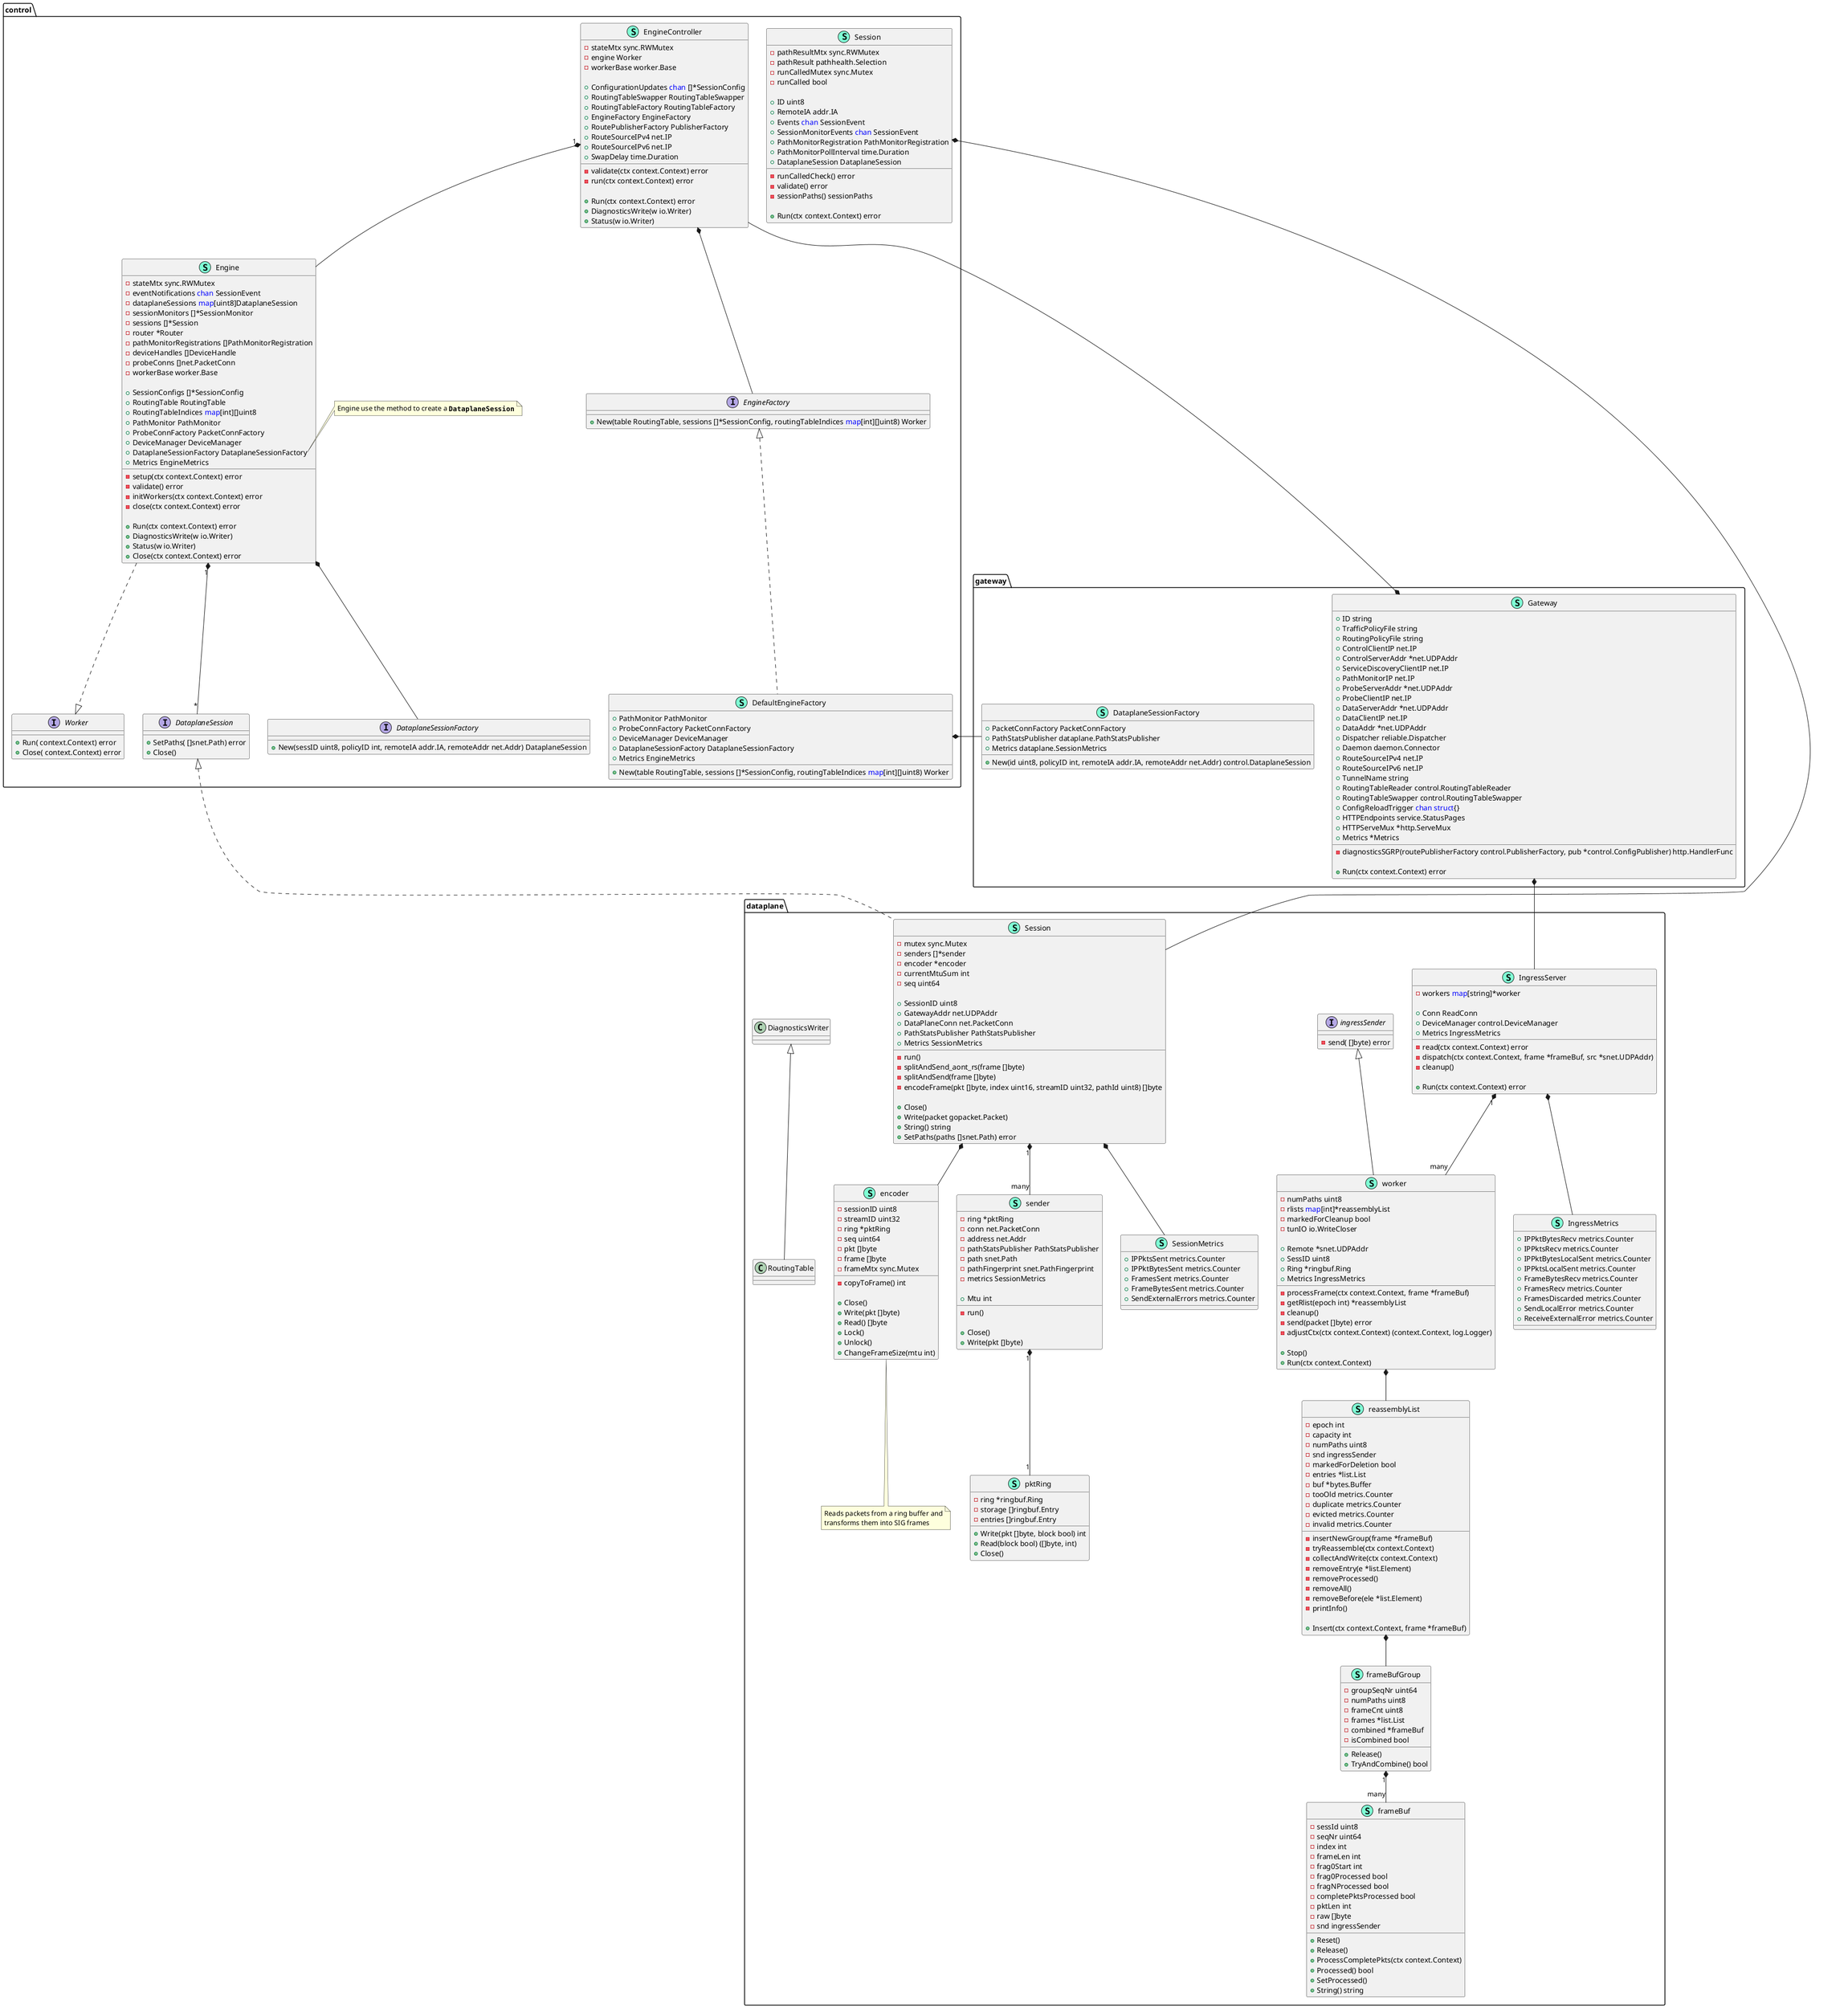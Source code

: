 @startuml gateway

' !include relation.puml

namespace gateway {
    ' interface DataPlaneRunner  {
    '     + StartIngress(scionNetwork *snet.SCIONNetwork, dataAddr *net.UDPAddr, deviceManager control.DeviceManager, metrics *Metrics) error
    '     + NewDataPlaneSessionFactory(scionNetwork *snet.SCIONNetwork, dataClientIP net.IP, metrics *Metrics, reportCollector <font color=blue>interface</font>{}) control.DataplaneSessionFactory
    '     + NewRoutingTableFactory() control.RoutingTableFactory

    ' }
    class DataplaneSessionFactory << (S,Aquamarine) >> {
        + PacketConnFactory PacketConnFactory
        + PathStatsPublisher dataplane.PathStatsPublisher
        + Metrics dataplane.SessionMetrics

        + New(id uint8, policyID int, remoteIA addr.IA, remoteAddr net.Addr) control.DataplaneSession

    }
    class Gateway << (S,Aquamarine) >> {
        + ID string
        + TrafficPolicyFile string
        + RoutingPolicyFile string
        + ControlClientIP net.IP
        + ControlServerAddr *net.UDPAddr
        + ServiceDiscoveryClientIP net.IP
        + PathMonitorIP net.IP
        + ProbeServerAddr *net.UDPAddr
        + ProbeClientIP net.IP
        + DataServerAddr *net.UDPAddr
        + DataClientIP net.IP
        + DataAddr *net.UDPAddr
        + Dispatcher reliable.Dispatcher
        + Daemon daemon.Connector
        + RouteSourceIPv4 net.IP
        + RouteSourceIPv6 net.IP
        + TunnelName string
        + RoutingTableReader control.RoutingTableReader
        + RoutingTableSwapper control.RoutingTableSwapper
        + ConfigReloadTrigger <font color=blue>chan</font> <font color=blue>struct</font>{}
        + HTTPEndpoints service.StatusPages
        + HTTPServeMux *http.ServeMux
        + Metrics *Metrics

        - diagnosticsSGRP(routePublisherFactory control.PublisherFactory, pub *control.ConfigPublisher) http.HandlerFunc

        + Run(ctx context.Context) error

    }
}


namespace control {
    interface DataplaneSession  {
        + SetPaths( []snet.Path) error
        + Close() 

    }
    interface DataplaneSessionFactory  {
        + New(sessID uint8, policyID int, remoteIA addr.IA, remoteAddr net.Addr) DataplaneSession

    }
    class Engine << (S,Aquamarine) >> {
        - stateMtx sync.RWMutex
        - eventNotifications <font color=blue>chan</font> SessionEvent
        - dataplaneSessions <font color=blue>map</font>[uint8]DataplaneSession
        - sessionMonitors []*SessionMonitor
        - sessions []*Session
        - router *Router
        - pathMonitorRegistrations []PathMonitorRegistration
        - deviceHandles []DeviceHandle
        - probeConns []net.PacketConn
        - workerBase worker.Base

        + SessionConfigs []*SessionConfig
        + RoutingTable RoutingTable
        + RoutingTableIndices <font color=blue>map</font>[int][]uint8
        + PathMonitor PathMonitor
        + ProbeConnFactory PacketConnFactory
        + DeviceManager DeviceManager
        + DataplaneSessionFactory DataplaneSessionFactory
        + Metrics EngineMetrics

        - setup(ctx context.Context) error
        - validate() error
        - initWorkers(ctx context.Context) error
        - close(ctx context.Context) error

        + Run(ctx context.Context) error
        + DiagnosticsWrite(w io.Writer) 
        + Status(w io.Writer) 
        + Close(ctx context.Context) error

    }
    note right of Engine::DataplaneSessionFactory
        Engine use the method to create a ""**DataplaneSession**""
    end note
    
    class EngineController << (S,Aquamarine) >> {
        - stateMtx sync.RWMutex
        - engine Worker
        - workerBase worker.Base

        + ConfigurationUpdates <font color=blue>chan</font> []*SessionConfig
        + RoutingTableSwapper RoutingTableSwapper
        + RoutingTableFactory RoutingTableFactory
        + EngineFactory EngineFactory
        + RoutePublisherFactory PublisherFactory
        + RouteSourceIPv4 net.IP
        + RouteSourceIPv6 net.IP
        + SwapDelay time.Duration

        - validate(ctx context.Context) error
        - run(ctx context.Context) error

        + Run(ctx context.Context) error
        + DiagnosticsWrite(w io.Writer) 
        + Status(w io.Writer) 

    }
    interface EngineFactory  {
        + New(table RoutingTable, sessions []*SessionConfig, routingTableIndices <font color=blue>map</font>[int][]uint8) Worker

    }

    class DefaultEngineFactory << (S,Aquamarine) >> {
        + PathMonitor PathMonitor
        + ProbeConnFactory PacketConnFactory
        + DeviceManager DeviceManager
        + DataplaneSessionFactory DataplaneSessionFactory
        + Metrics EngineMetrics

        + New(table RoutingTable, sessions []*SessionConfig, routingTableIndices <font color=blue>map</font>[int][]uint8) Worker

    }
    interface Worker  {
        + Run( context.Context) error
        + Close( context.Context) error

    }
    class Session << (S,Aquamarine) >> {
        - pathResultMtx sync.RWMutex
        - pathResult pathhealth.Selection
        - runCalledMutex sync.Mutex
        - runCalled bool

        + ID uint8
        + RemoteIA addr.IA
        + Events <font color=blue>chan</font> SessionEvent
        + SessionMonitorEvents <font color=blue>chan</font> SessionEvent
        + PathMonitorRegistration PathMonitorRegistration
        + PathMonitorPollInterval time.Duration
        + DataplaneSession DataplaneSession

        - runCalledCheck() error
        - validate() error
        - sessionPaths() sessionPaths

        + Run(ctx context.Context) error

    }

    Engine *-- DataplaneSessionFactory
    EngineController *-- EngineFactory
    EngineController "1" *-- Engine
    Engine "1" *-- "*" DataplaneSession
    Engine ..|> Worker
    EngineFactory <|.. DefaultEngineFactory


}


namespace dataplane {
    ' class AtomicRoutingTable << (S,Aquamarine) >> {
    '     - mtx sync.RWMutex
    '     - table control.RoutingTable

    '     - getPointer() control.RoutingTable

    '     + RouteIPv4(packet layers.IPv4) control.PktWriter
    '     + RouteIPv6(packet layers.IPv6) control.PktWriter
    '     + SetRoutingTable(table control.RoutingTable) io.Closer

    ' }
    ' interface DiagnosticsWriter  {
    '     + DiagnosticsWrite( io.Writer) 

    ' }
    ' class IPForwarder << (S,Aquamarine) >> {
    '     + Reader io.Reader
    '     + RoutingTable control.RoutingTableReader
    '     + Metrics IPForwarderMetrics

    '     - validate() error
    '     - initMetrics() 

    '     + Run(ctx context.Context) error

    ' }
    ' class IPForwarderMetrics << (S,Aquamarine) >> {
    '     + IPPktBytesLocalRecv metrics.Counter
    '     + IPPktsLocalRecv metrics.Counter
    '     + IPPktsNoRoute metrics.Counter
    '     + IPPktsInvalid metrics.Counter
    '     + IPPktsFragmented metrics.Counter
    '     + ReceiveLocalErrors metrics.Counter

    ' }
    class IngressMetrics << (S,Aquamarine) >> {
        + IPPktBytesRecv metrics.Counter
        + IPPktsRecv metrics.Counter
        + IPPktBytesLocalSent metrics.Counter
        + IPPktsLocalSent metrics.Counter
        + FrameBytesRecv metrics.Counter
        + FramesRecv metrics.Counter
        + FramesDiscarded metrics.Counter
        + SendLocalError metrics.Counter
        + ReceiveExternalError metrics.Counter

    }
    class IngressServer << (S,Aquamarine) >> {
        - workers <font color=blue>map</font>[string]*worker

        + Conn ReadConn
        + DeviceManager control.DeviceManager
        + Metrics IngressMetrics

        - read(ctx context.Context) error
        - dispatch(ctx context.Context, frame *frameBuf, src *snet.UDPAddr) 
        - cleanup() 

        + Run(ctx context.Context) error

    }
    ' interface PathStatsPublisher  {
    '     + PublishEgressStats(fingerprint string, frames int64, bytes int64) 

    ' }
    ' interface ReadConn  {
    '     + ReadFrom(b []byte) (int, net.Addr, error)

    ' }
    ' class RoutingTable << (S,Aquamarine) >> {
    '     - indexToSubEntry <font color=blue>map</font>[int]*subEntry
    '     - indexToEntries <font color=blue>map</font>[int][]*entry
    '     - table []*entry

    '     - route(dst net.IP, pkt gopacket.Layer) control.PktWriter

    '     + DiagnosticsWrite(w io.Writer) 
    '     + RouteIPv4(pkt layers.IPv4) control.PktWriter
    '     + RouteIPv6(pkt layers.IPv6) control.PktWriter
    '     + SetSession(index int, session control.PktWriter) error
    '     + ClearSession(index int) error
    '     + Close() error

    ' }
    class Session << (S,Aquamarine) >> {
        - mutex sync.Mutex
        - senders []*sender
        - encoder *encoder
        - currentMtuSum int
        - seq uint64

        + SessionID uint8
        + GatewayAddr net.UDPAddr
        + DataPlaneConn net.PacketConn
        + PathStatsPublisher PathStatsPublisher
        + Metrics SessionMetrics

        - run() 
        - splitAndSend_aont_rs(frame []byte) 
        - splitAndSend(frame []byte) 
        - encodeFrame(pkt []byte, index uint16, streamID uint32, pathId uint8) []byte

        + Close() 
        + Write(packet gopacket.Packet) 
        + String() string
        + SetPaths(paths []snet.Path) error

    }
    class SessionMetrics << (S,Aquamarine) >> {
        + IPPktsSent metrics.Counter
        + IPPktBytesSent metrics.Counter
        + FramesSent metrics.Counter
        + FrameBytesSent metrics.Counter
        + SendExternalErrors metrics.Counter

    }
    class encoder << (S,Aquamarine) >> {
        - sessionID uint8
        - streamID uint32
        - ring *pktRing
        - seq uint64
        - pkt []byte
        - frame []byte
        - frameMtx sync.Mutex

        - copyToFrame() int

        + Close() 
        + Write(pkt []byte) 
        + Read() []byte
        + Lock() 
        + Unlock() 
        + ChangeFrameSize(mtu int) 

    }
    ' class entry << (S,Aquamarine) >> {
    '     + Prefix *net.IPNet
    '     + Table []*subEntry

    '     - route(pkt gopacket.Layer) control.PktWriter

    '     + String() string

    ' }
    class frameBuf << (S,Aquamarine) >> {
        - sessId uint8
        - seqNr uint64
        - index int
        - frameLen int
        - frag0Start int
        - frag0Processed bool
        - fragNProcessed bool
        - completePktsProcessed bool
        - pktLen int
        - raw []byte
        - snd ingressSender

        + Reset() 
        + Release() 
        + ProcessCompletePkts(ctx context.Context) 
        + Processed() bool
        + SetProcessed() 
        + String() string

    }
    class frameBufGroup << (S,Aquamarine) >> {
        - groupSeqNr uint64
        - numPaths uint8
        - frameCnt uint8
        - frames *list.List
        - combined *frameBuf
        - isCombined bool

        + Release() 
        + TryAndCombine() bool

    }
    interface ingressSender  {
        - send( []byte) error

    }
    class pktRing << (S,Aquamarine) >> {
        - ring *ringbuf.Ring
        - storage []ringbuf.Entry
        - entries []ringbuf.Entry

        + Write(pkt []byte, block bool) int
        + Read(block bool) ([]byte, int)
        + Close() 

    }
    class reassemblyList << (S,Aquamarine) >> {
        - epoch int
        - capacity int
        - numPaths uint8
        - snd ingressSender
        - markedForDeletion bool
        - entries *list.List
        - buf *bytes.Buffer
        - tooOld metrics.Counter
        - duplicate metrics.Counter
        - evicted metrics.Counter
        - invalid metrics.Counter

        - insertNewGroup(frame *frameBuf) 
        - tryReassemble(ctx context.Context) 
        - collectAndWrite(ctx context.Context) 
        - removeEntry(e *list.Element) 
        - removeProcessed() 
        - removeAll() 
        - removeBefore(ele *list.Element) 
        - printInfo() 

        + Insert(ctx context.Context, frame *frameBuf) 

    }
    class sender << (S,Aquamarine) >> {
        - ring *pktRing
        - conn net.PacketConn
        - address net.Addr
        - pathStatsPublisher PathStatsPublisher
        - path snet.Path
        - pathFingerprint snet.PathFingerprint
        - metrics SessionMetrics

        + Mtu int

        - run() 

        + Close() 
        + Write(pkt []byte) 

    }
    ' class subEntry << (S,Aquamarine) >> {
    '     + Class pktcls.Cond
    '     + Session control.PktWriter

    '     + String() string

    ' }
    class worker << (S,Aquamarine) >> {
        - numPaths uint8
        - rlists <font color=blue>map</font>[int]*reassemblyList
        - markedForCleanup bool
        - tunIO io.WriteCloser

        + Remote *snet.UDPAddr
        + SessID uint8
        + Ring *ringbuf.Ring
        + Metrics IngressMetrics

        - processFrame(ctx context.Context, frame *frameBuf) 
        - getRlist(epoch int) *reassemblyList
        - cleanup() 
        - send(packet []byte) error
        - adjustCtx(ctx context.Context) (context.Context, log.Logger)

        + Stop() 
        + Run(ctx context.Context) 

    }


    DiagnosticsWriter <|-- RoutingTable
    ingressSender <|-- worker

    Session "1" *-- "many" sender
    Session *-- encoder
    Session *-- SessionMetrics
    frameBufGroup "1" *-- "many" frameBuf

    IngressServer "1" *-- "many" worker
    IngressServer  *--  IngressMetrics


    worker *-- reassemblyList
    ' Not sure the right relation
    reassemblyList *-- frameBufGroup


    sender "1" *-- "1" pktRing

    note bottom of encoder: Reads packets from a ring buffer and\ntransforms them into SIG frames
}
gateway.Gateway *-- control.EngineController
gateway.Gateway *-- dataplane.IngressServer
control.DataplaneSession <|.. dataplane.Session
control.Session *-- dataplane.Session
control.DefaultEngineFactory *-- gateway.DataplaneSessionFactory

@enduml
